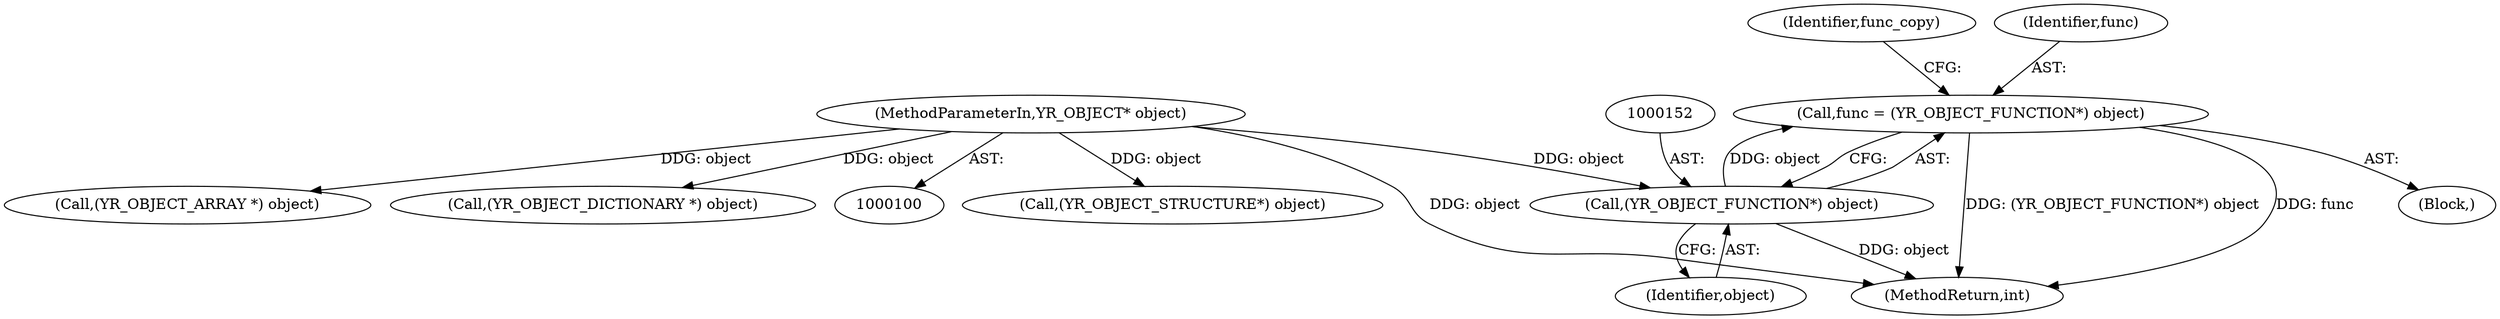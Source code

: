 digraph "0_yara_053e67e3ec81cc9268ce30eaf0d6663d8639ed1e_0@pointer" {
"1000149" [label="(Call,func = (YR_OBJECT_FUNCTION*) object)"];
"1000151" [label="(Call,(YR_OBJECT_FUNCTION*) object)"];
"1000101" [label="(MethodParameterIn,YR_OBJECT* object)"];
"1000155" [label="(Identifier,func_copy)"];
"1000150" [label="(Identifier,func)"];
"1000195" [label="(Call,(YR_OBJECT_STRUCTURE*) object)"];
"1000153" [label="(Identifier,object)"];
"1000268" [label="(MethodReturn,int)"];
"1000228" [label="(Call,(YR_OBJECT_ARRAY *) object)"];
"1000151" [label="(Call,(YR_OBJECT_FUNCTION*) object)"];
"1000245" [label="(Call,(YR_OBJECT_DICTIONARY *) object)"];
"1000149" [label="(Call,func = (YR_OBJECT_FUNCTION*) object)"];
"1000129" [label="(Block,)"];
"1000101" [label="(MethodParameterIn,YR_OBJECT* object)"];
"1000149" -> "1000129"  [label="AST: "];
"1000149" -> "1000151"  [label="CFG: "];
"1000150" -> "1000149"  [label="AST: "];
"1000151" -> "1000149"  [label="AST: "];
"1000155" -> "1000149"  [label="CFG: "];
"1000149" -> "1000268"  [label="DDG: (YR_OBJECT_FUNCTION*) object"];
"1000149" -> "1000268"  [label="DDG: func"];
"1000151" -> "1000149"  [label="DDG: object"];
"1000151" -> "1000153"  [label="CFG: "];
"1000152" -> "1000151"  [label="AST: "];
"1000153" -> "1000151"  [label="AST: "];
"1000151" -> "1000268"  [label="DDG: object"];
"1000101" -> "1000151"  [label="DDG: object"];
"1000101" -> "1000100"  [label="AST: "];
"1000101" -> "1000268"  [label="DDG: object"];
"1000101" -> "1000195"  [label="DDG: object"];
"1000101" -> "1000228"  [label="DDG: object"];
"1000101" -> "1000245"  [label="DDG: object"];
}
